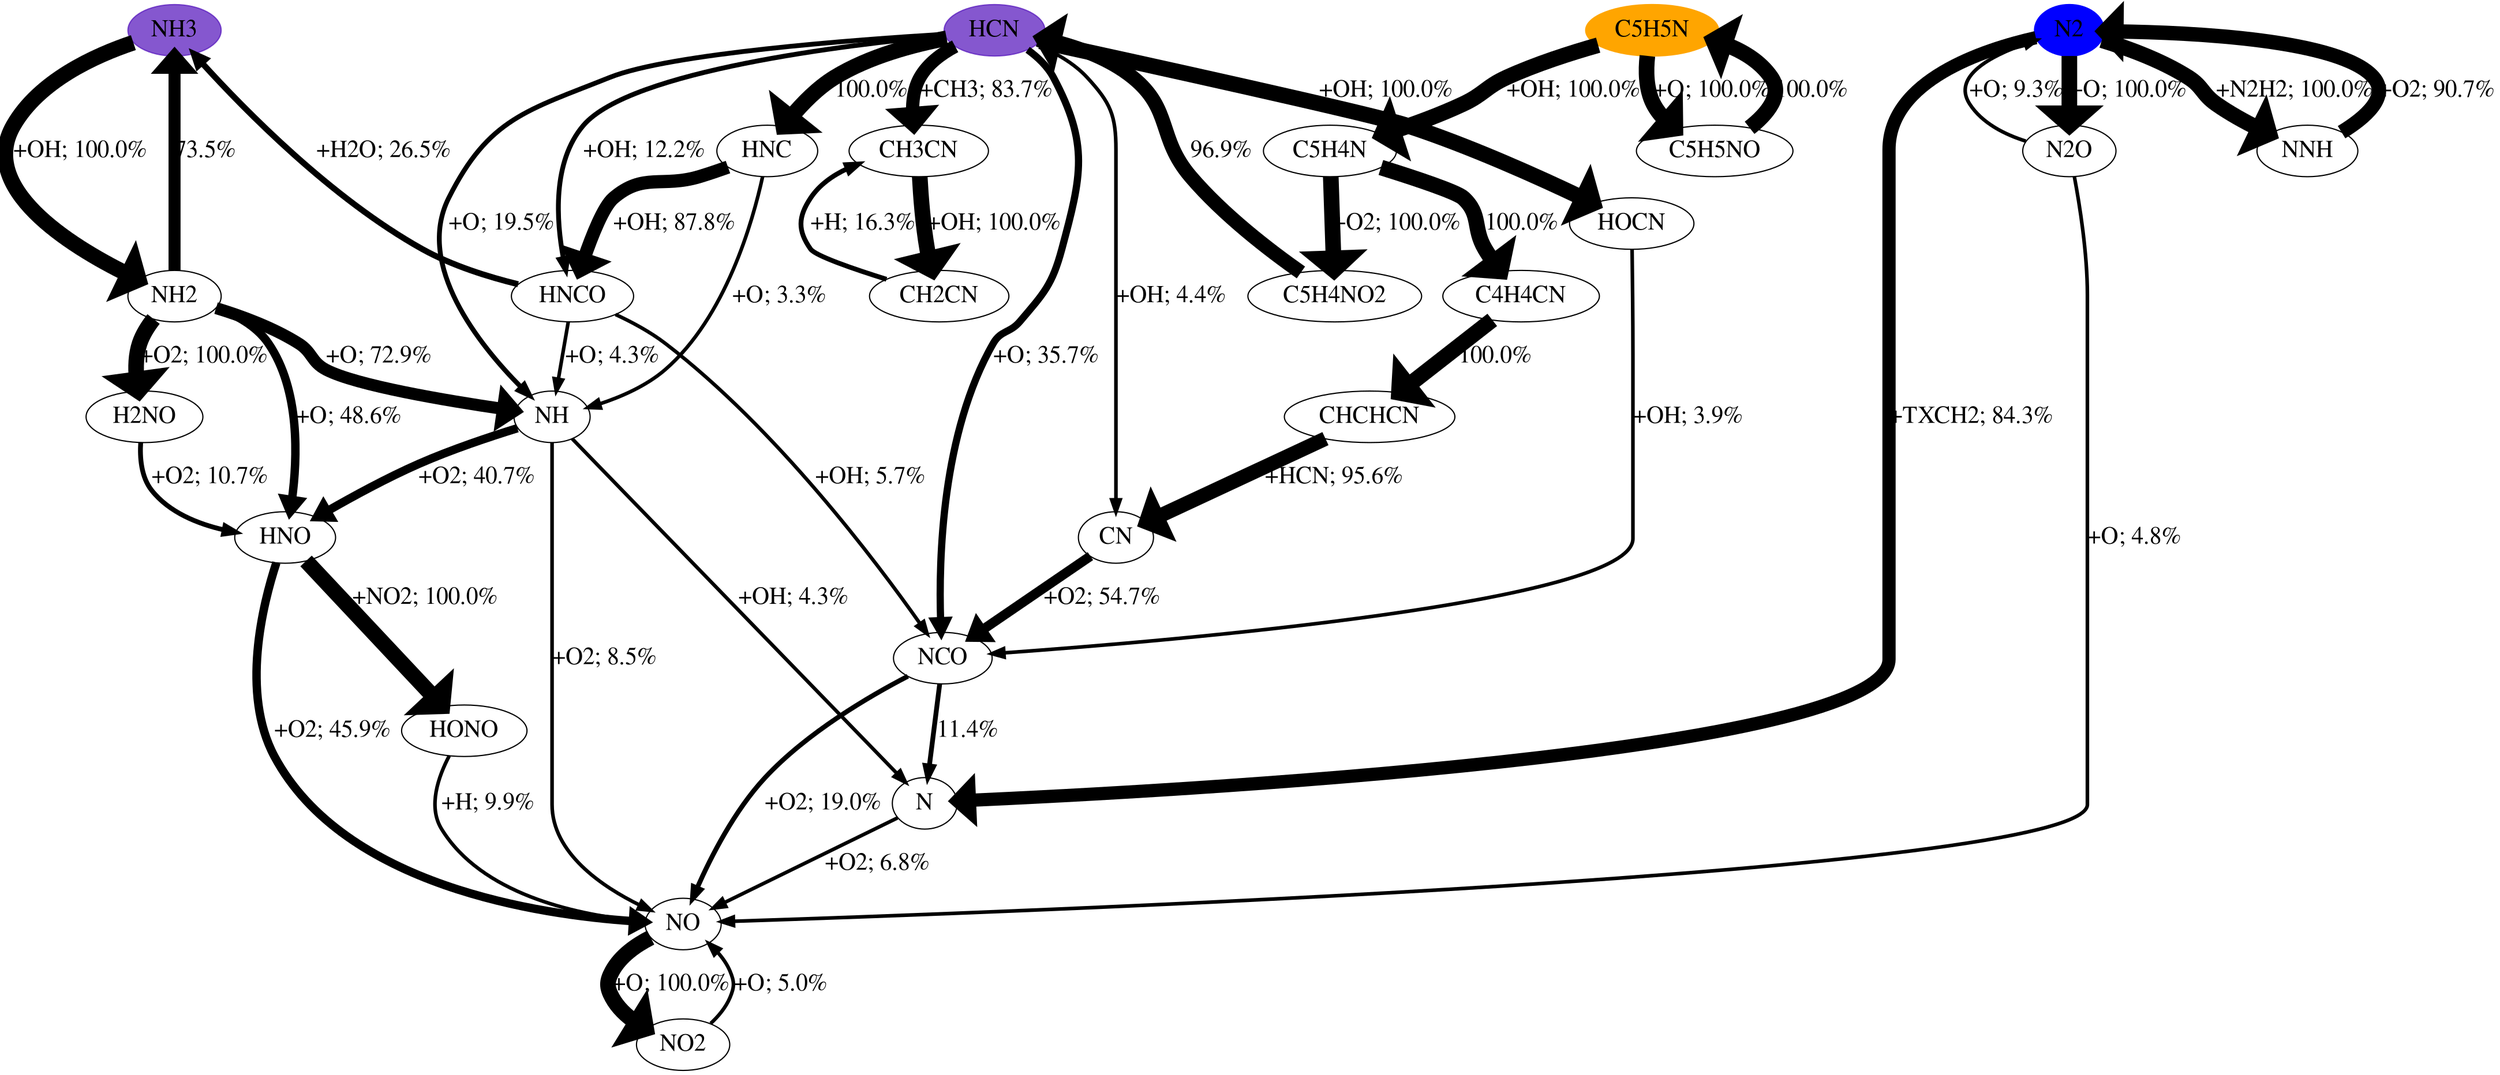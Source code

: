 digraph {
    graph [b="0,0,1558,558", rankdir=TB, center=true];
	NO -> NO2 [label="+O; 100.0%" fontcolor=black fontname=Times fontsize=20 penwidth=13]
	N2 -> NNH [label="+N2H2; 100.0%" fontcolor=black fontname=Times fontsize=20 penwidth=13]
	N2 -> N [label="+TXCH2; 84.3%" fontcolor=black fontname=Times fontsize=20 penwidth=11]
	N2 -> N2O [label="+O; 100.0%" fontcolor=black fontname=Times fontsize=20 penwidth=13]
	NH3 -> NH2 [label="+OH; 100.0%" fontcolor=black fontname=Times fontsize=20 penwidth=13]
	C5H5N -> C5H4N [label="+OH; 100.0%" fontcolor=black fontname=Times fontsize=20 penwidth=13]
	C5H5N -> C5H5NO [label="+O; 100.0%" fontcolor=black fontname=Times fontsize=20 penwidth=13]
	NO2 -> NO [label="+O; 5.0%" fontcolor=black fontname=Times fontsize=20 penwidth=3]
	HCN -> NH [label="+O; 19.5%" fontcolor=black fontname=Times fontsize=20 penwidth=4]
	HCN -> HNC [label="100.0%" fontcolor=black fontname=Times fontsize=20 penwidth=13]
	HCN -> CN [label="+OH; 4.4%" fontcolor=black fontname=Times fontsize=20 penwidth=3]
	HCN -> HNCO [label="+OH; 12.2%" fontcolor=black fontname=Times fontsize=20 penwidth=4]
	HCN -> NCO [label="+O; 35.7%" fontcolor=black fontname=Times fontsize=20 penwidth=6]
	HCN -> HOCN [label="+OH; 100.0%" fontcolor=black fontname=Times fontsize=20 penwidth=13]
	HCN -> CH3CN [label="+CH3; 83.7%" fontcolor=black fontname=Times fontsize=20 penwidth=11]
	NNH -> N2 [label="+O2; 90.7%" fontcolor=black fontname=Times fontsize=20 penwidth=12]
	N -> NO [label="+O2; 6.8%" fontcolor=black fontname=Times fontsize=20 penwidth=3]
	N2O -> N2 [label="+O; 9.3%" fontcolor=black fontname=Times fontsize=20 penwidth=3]
	N2O -> NO [label="+O; 4.8%" fontcolor=black fontname=Times fontsize=20 penwidth=3]
	NH2 -> NH [label="+O; 72.9%" fontcolor=black fontname=Times fontsize=20 penwidth=10]
	NH2 -> HNO [label="+O; 48.6%" fontcolor=black fontname=Times fontsize=20 penwidth=7]
	NH2 -> H2NO [label="+O2; 100.0%" fontcolor=black fontname=Times fontsize=20 penwidth=13]
	NH2 -> NH3 [label="73.5%" fontcolor=black fontname=Times fontsize=20 penwidth=10]
	C5H4N -> C5H4NO2 [label="+O2; 100.0%" fontcolor=black fontname=Times fontsize=20 penwidth=13]
	C5H4N -> C4H4CN [label="100.0%" fontcolor=black fontname=Times fontsize=20 penwidth=13]
	C5H5NO -> C5H5N [label="100.0%" fontcolor=black fontname=Times fontsize=20 penwidth=13]
	NH -> HNO [label="+O2; 40.7%" fontcolor=black fontname=Times fontsize=20 penwidth=7]
	NH -> N [label="+OH; 4.3%" fontcolor=black fontname=Times fontsize=20 penwidth=3]
	NH -> NO [label="+O2; 8.5%" fontcolor=black fontname=Times fontsize=20 penwidth=3]
	HNC -> NH [label="+O; 3.3%" fontcolor=black fontname=Times fontsize=20 penwidth=3]
	HNC -> HNCO [label="+OH; 87.8%" fontcolor=black fontname=Times fontsize=20 penwidth=11]
	CN -> NCO [label="+O2; 54.7%" fontcolor=black fontname=Times fontsize=20 penwidth=8]
	HNCO -> NH [label="+O; 4.3%" fontcolor=black fontname=Times fontsize=20 penwidth=3]
	HNCO -> NH3 [label="+H2O; 26.5%" fontcolor=black fontname=Times fontsize=20 penwidth=5]
	HNCO -> NCO [label="+OH; 5.7%" fontcolor=black fontname=Times fontsize=20 penwidth=3]
	NCO -> N [label="11.4%" fontcolor=black fontname=Times fontsize=20 penwidth=4]
	NCO -> NO [label="+O2; 19.0%" fontcolor=black fontname=Times fontsize=20 penwidth=4]
	HOCN -> NCO [label="+OH; 3.9%" fontcolor=black fontname=Times fontsize=20 penwidth=3]
	CH3CN -> CH2CN [label="+OH; 100.0%" fontcolor=black fontname=Times fontsize=20 penwidth=13]
	HNO -> HONO [label="+NO2; 100.0%" fontcolor=black fontname=Times fontsize=20 penwidth=13]
	HNO -> NO [label="+O2; 45.9%" fontcolor=black fontname=Times fontsize=20 penwidth=7]
	H2NO -> HNO [label="+O2; 10.7%" fontcolor=black fontname=Times fontsize=20 penwidth=4]
	C5H4NO2 -> HCN [label="96.9%" fontcolor=black fontname=Times fontsize=20 penwidth=12]
	C4H4CN -> CHCHCN [label="100.0%" fontcolor=black fontname=Times fontsize=20 penwidth=13]
	CH2CN -> CH3CN [label="+H; 16.3%" fontcolor=black fontname=Times fontsize=20 penwidth=4]
	HONO -> NO [label="+H; 9.9%" fontcolor=black fontname=Times fontsize=20 penwidth=3]
	CHCHCN -> CN [label="+HCN; 95.6%" fontcolor=black fontname=Times fontsize=20 penwidth=12]
	NO [fontname=Times fontsize=20]
	N2 [fontname=Times fontsize=20]
	NH3 [fontname=Times fontsize=20]
	C5H5N [fontname=Times fontsize=20]
	NO2 [fontname=Times fontsize=20]
	HCN [fontname=Times fontsize=20]
	NNH [fontname=Times fontsize=20]
	N [fontname=Times fontsize=20]
	N2O [fontname=Times fontsize=20]
	NH2 [fontname=Times fontsize=20]
	C5H4N [fontname=Times fontsize=20]
	C5H5NO [fontname=Times fontsize=20]
	NH [fontname=Times fontsize=20]
	HNC [fontname=Times fontsize=20]
	CN [fontname=Times fontsize=20]
	HNCO [fontname=Times fontsize=20]
	NCO [fontname=Times fontsize=20]
	HOCN [fontname=Times fontsize=20]
	CH3CN [fontname=Times fontsize=20]
	HNO [fontname=Times fontsize=20]
	H2NO [fontname=Times fontsize=20]
	C5H4NO2 [fontname=Times fontsize=20]
	C4H4CN [fontname=Times fontsize=20]
	CH2CN [fontname=Times fontsize=20]
	HONO [fontname=Times fontsize=20]
	CHCHCN [fontname=Times fontsize=20]
	HCN [color="#500dbab1" fillcolor="#500dbab1" style=filled]
	NH3 [color="#500dbab1" fillcolor="#500dbab1" style=filled]
	C5H5N [color=orange fillcolor=orange style=filled]
	N2 [color=blue fillcolor=blue style=filled]

    {rank="source"; C5H5N,NH3,HCN,N2}
}